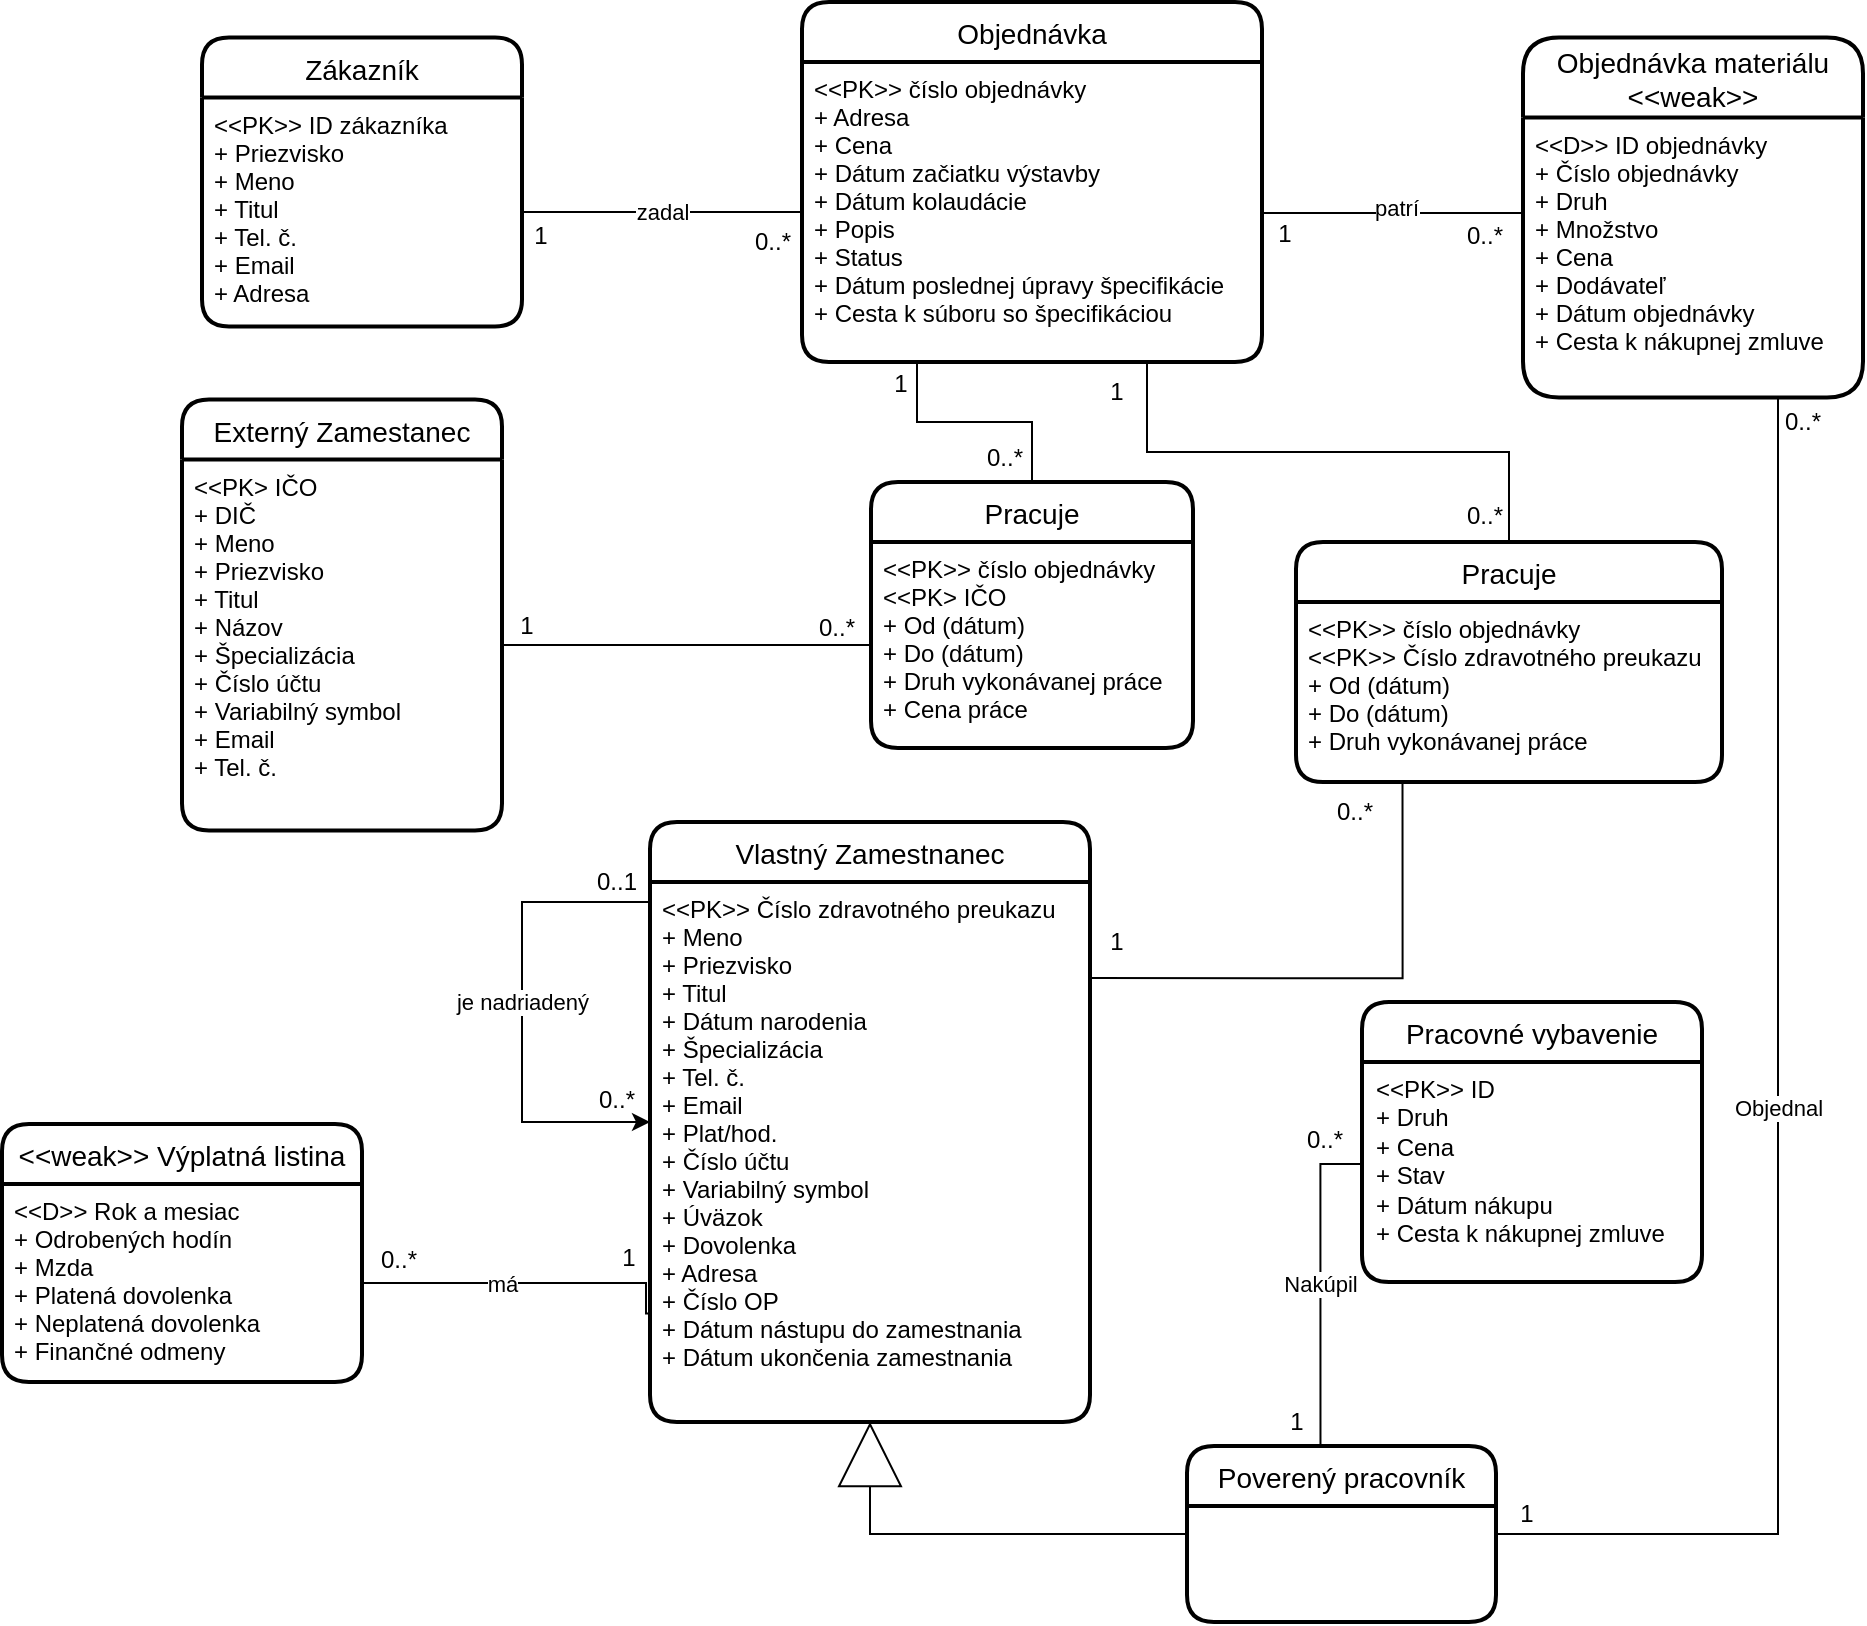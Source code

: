 <mxfile version="21.0.6" type="device"><diagram id="R2lEEEUBdFMjLlhIrx00" name="Page-1"><mxGraphModel dx="1886" dy="1963" grid="1" gridSize="10" guides="1" tooltips="1" connect="1" arrows="1" fold="1" page="1" pageScale="1" pageWidth="1100" pageHeight="850" math="0" shadow="0" extFonts="Permanent Marker^https://fonts.googleapis.com/css?family=Permanent+Marker"><root><mxCell id="0"/><mxCell id="1" parent="0"/><mxCell id="WbRXhTfq1AzP6aYUdEvd-15" value="Zákazník" style="swimlane;childLayout=stackLayout;horizontal=1;startSize=30;horizontalStack=0;rounded=1;fontSize=14;fontStyle=0;strokeWidth=2;resizeParent=0;resizeLast=1;shadow=0;dashed=0;align=center;" parent="1" vertex="1"><mxGeometry x="160" y="17.75" width="160" height="144.5" as="geometry"/></mxCell><mxCell id="WbRXhTfq1AzP6aYUdEvd-16" value="&lt;&lt;PK&gt;&gt; ID zákazníka&#10;+ Priezvisko&#10;+ Meno&#10;+ Titul&#10;+ Tel. č.&#10;+ Email&#10;+ Adresa" style="align=left;strokeColor=none;fillColor=none;spacingLeft=4;fontSize=12;verticalAlign=top;resizable=0;rotatable=0;part=1;" parent="WbRXhTfq1AzP6aYUdEvd-15" vertex="1"><mxGeometry y="30" width="160" height="114.5" as="geometry"/></mxCell><mxCell id="WbRXhTfq1AzP6aYUdEvd-19" value="Objednávka" style="swimlane;childLayout=stackLayout;horizontal=1;startSize=30;horizontalStack=0;rounded=1;fontSize=14;fontStyle=0;strokeWidth=2;resizeParent=0;resizeLast=1;shadow=0;dashed=0;align=center;" parent="1" vertex="1"><mxGeometry x="460" width="230" height="180" as="geometry"/></mxCell><mxCell id="WbRXhTfq1AzP6aYUdEvd-20" value="&lt;&lt;PK&gt;&gt; číslo objednávky&#10;+ Adresa&#10;+ Cena&#10;+ Dátum začiatku výstavby&#10;+ Dátum kolaudácie&#10;+ Popis&#10;+ Status&#10;+ Dátum poslednej úpravy špecifikácie&#10;+ Cesta k súboru so špecifikáciou" style="align=left;strokeColor=none;fillColor=none;spacingLeft=4;fontSize=12;verticalAlign=top;resizable=0;rotatable=0;part=1;" parent="WbRXhTfq1AzP6aYUdEvd-19" vertex="1"><mxGeometry y="30" width="230" height="150" as="geometry"/></mxCell><mxCell id="WbRXhTfq1AzP6aYUdEvd-22" value="Objednávka materiálu&#10;&lt;&lt;weak&gt;&gt;" style="swimlane;childLayout=stackLayout;horizontal=1;startSize=40;horizontalStack=0;rounded=1;fontSize=14;fontStyle=0;strokeWidth=2;resizeParent=0;resizeLast=1;shadow=0;dashed=0;align=center;" parent="1" vertex="1"><mxGeometry x="820.5" y="17.75" width="170" height="180" as="geometry"/></mxCell><mxCell id="WbRXhTfq1AzP6aYUdEvd-23" value="&lt;&lt;D&gt;&gt; ID objednávky&#10;+ Číslo objednávky&#10;+ Druh&#10;+ Množstvo&#10;+ Cena&#10;+ Dodávateľ&#10;+ Dátum objednávky&#10;+ Cesta k nákupnej zmluve" style="align=left;strokeColor=none;fillColor=none;spacingLeft=4;fontSize=12;verticalAlign=top;resizable=0;rotatable=0;part=1;" parent="WbRXhTfq1AzP6aYUdEvd-22" vertex="1"><mxGeometry y="40" width="170" height="140" as="geometry"/></mxCell><mxCell id="sjg6NtN6jocQQNS1QN74-61" style="edgeStyle=orthogonalEdgeStyle;rounded=0;orthogonalLoop=1;jettySize=auto;html=1;entryX=0.25;entryY=1;entryDx=0;entryDy=0;endArrow=none;endFill=0;exitX=1.004;exitY=0.178;exitDx=0;exitDy=0;exitPerimeter=0;" parent="1" source="WbRXhTfq1AzP6aYUdEvd-34" target="WbRXhTfq1AzP6aYUdEvd-57" edge="1"><mxGeometry relative="1" as="geometry"/></mxCell><mxCell id="WbRXhTfq1AzP6aYUdEvd-33" value="Vlastný Zamestnanec" style="swimlane;childLayout=stackLayout;horizontal=1;startSize=30;horizontalStack=0;rounded=1;fontSize=14;fontStyle=0;strokeWidth=2;resizeParent=0;resizeLast=1;shadow=0;dashed=0;align=center;" parent="1" vertex="1"><mxGeometry x="384" y="410" width="220" height="300" as="geometry"/></mxCell><mxCell id="WbRXhTfq1AzP6aYUdEvd-34" value="&lt;&lt;PK&gt;&gt; Číslo zdravotného preukazu&#10;+ Meno&#10;+ Priezvisko&#10;+ Titul&#10;+ Dátum narodenia&#10;+ Špecializácia&#10;+ Tel. č.&#10;+ Email&#10;+ Plat/hod.&#10;+ Číslo účtu&#10;+ Variabilný symbol&#10;+ Úväzok&#10;+ Dovolenka&#10;+ Adresa&#10;+ Číslo OP&#10;+ Dátum nástupu do zamestnania&#10;+ Dátum ukončenia zamestnania" style="align=left;strokeColor=none;fillColor=none;spacingLeft=4;fontSize=12;verticalAlign=top;resizable=0;rotatable=0;part=1;" parent="WbRXhTfq1AzP6aYUdEvd-33" vertex="1"><mxGeometry y="30" width="220" height="270" as="geometry"/></mxCell><mxCell id="spB5Ap5DTBKf8k36fPc2-1" value="je nadriadený" style="edgeStyle=orthogonalEdgeStyle;rounded=0;orthogonalLoop=1;jettySize=auto;html=1;exitX=0;exitY=0;exitDx=0;exitDy=0;entryX=0;entryY=0.5;entryDx=0;entryDy=0;endArrow=classic;endFill=1;" edge="1" parent="WbRXhTfq1AzP6aYUdEvd-33" source="WbRXhTfq1AzP6aYUdEvd-34" target="WbRXhTfq1AzP6aYUdEvd-33"><mxGeometry relative="1" as="geometry"><mxPoint x="-74" y="90" as="targetPoint"/><Array as="points"><mxPoint y="40"/><mxPoint x="-64" y="40"/><mxPoint x="-64" y="150"/></Array></mxGeometry></mxCell><mxCell id="WbRXhTfq1AzP6aYUdEvd-52" value="Objednal" style="edgeStyle=orthogonalEdgeStyle;rounded=0;orthogonalLoop=1;jettySize=auto;html=1;entryX=0.75;entryY=1;entryDx=0;entryDy=0;strokeColor=default;endArrow=none;endFill=0;exitX=1;exitY=0.5;exitDx=0;exitDy=0;" parent="1" target="WbRXhTfq1AzP6aYUdEvd-23" edge="1" source="aoO74jUVxIYqA_5dzbqs-19"><mxGeometry x="0.0" relative="1" as="geometry"><mxPoint x="781" y="765" as="sourcePoint"/><mxPoint as="offset"/></mxGeometry></mxCell><mxCell id="WbRXhTfq1AzP6aYUdEvd-53" value="zadal" style="edgeStyle=orthogonalEdgeStyle;rounded=0;orthogonalLoop=1;jettySize=auto;html=1;entryX=0;entryY=0.5;entryDx=0;entryDy=0;strokeColor=default;endArrow=none;endFill=0;" parent="1" source="WbRXhTfq1AzP6aYUdEvd-16" target="WbRXhTfq1AzP6aYUdEvd-20" edge="1"><mxGeometry relative="1" as="geometry"/></mxCell><mxCell id="WbRXhTfq1AzP6aYUdEvd-54" style="edgeStyle=orthogonalEdgeStyle;rounded=0;orthogonalLoop=1;jettySize=auto;html=1;exitX=1;exitY=0.5;exitDx=0;exitDy=0;entryX=0;entryY=0.25;entryDx=0;entryDy=0;strokeColor=default;endArrow=none;endFill=0;" parent="1" edge="1"><mxGeometry relative="1" as="geometry"><mxPoint x="690" y="105.5" as="sourcePoint"/><mxPoint x="820" y="100.5" as="targetPoint"/><Array as="points"><mxPoint x="820" y="105.5"/></Array></mxGeometry></mxCell><mxCell id="WbRXhTfq1AzP6aYUdEvd-55" value="patrí" style="edgeLabel;html=1;align=center;verticalAlign=middle;resizable=0;points=[];" parent="WbRXhTfq1AzP6aYUdEvd-54" vertex="1" connectable="0"><mxGeometry x="0.16" y="1" relative="1" as="geometry"><mxPoint x="-12" y="-2" as="offset"/></mxGeometry></mxCell><mxCell id="WbRXhTfq1AzP6aYUdEvd-59" style="edgeStyle=orthogonalEdgeStyle;rounded=0;orthogonalLoop=1;jettySize=auto;html=1;exitX=0.5;exitY=0;exitDx=0;exitDy=0;entryX=0.75;entryY=1;entryDx=0;entryDy=0;strokeColor=default;endArrow=none;endFill=0;" parent="1" source="WbRXhTfq1AzP6aYUdEvd-56" target="WbRXhTfq1AzP6aYUdEvd-20" edge="1"><mxGeometry relative="1" as="geometry"/></mxCell><mxCell id="WbRXhTfq1AzP6aYUdEvd-56" value="Pracuje" style="swimlane;childLayout=stackLayout;horizontal=1;startSize=30;horizontalStack=0;rounded=1;fontSize=14;fontStyle=0;strokeWidth=2;resizeParent=0;resizeLast=1;shadow=0;dashed=0;align=center;" parent="1" vertex="1"><mxGeometry x="707" y="270" width="213" height="120" as="geometry"/></mxCell><mxCell id="WbRXhTfq1AzP6aYUdEvd-57" value="&lt;&lt;PK&gt;&gt; číslo objednávky&#10;&lt;&lt;PK&gt;&gt; Číslo zdravotného preukazu&#10;+ Od (dátum)&#10;+ Do (dátum)&#10;+ Druh vykonávanej práce" style="align=left;strokeColor=none;fillColor=none;spacingLeft=4;fontSize=12;verticalAlign=top;resizable=0;rotatable=0;part=1;" parent="WbRXhTfq1AzP6aYUdEvd-56" vertex="1"><mxGeometry y="30" width="213" height="90" as="geometry"/></mxCell><mxCell id="WbRXhTfq1AzP6aYUdEvd-60" value="1" style="text;html=1;align=center;verticalAlign=middle;resizable=0;points=[];autosize=1;strokeColor=none;fillColor=none;" parent="1" vertex="1"><mxGeometry x="314" y="102" width="30" height="30" as="geometry"/></mxCell><mxCell id="WbRXhTfq1AzP6aYUdEvd-61" value="0..*" style="text;html=1;align=center;verticalAlign=middle;resizable=0;points=[];autosize=1;strokeColor=none;fillColor=none;" parent="1" vertex="1"><mxGeometry x="425" y="105" width="40" height="30" as="geometry"/></mxCell><mxCell id="WbRXhTfq1AzP6aYUdEvd-62" value="1" style="text;html=1;align=center;verticalAlign=middle;resizable=0;points=[];autosize=1;strokeColor=none;fillColor=none;" parent="1" vertex="1"><mxGeometry x="686" y="100.5" width="30" height="30" as="geometry"/></mxCell><mxCell id="WbRXhTfq1AzP6aYUdEvd-63" value="0..*" style="text;html=1;align=center;verticalAlign=middle;resizable=0;points=[];autosize=1;strokeColor=none;fillColor=none;" parent="1" vertex="1"><mxGeometry x="781" y="102" width="40" height="30" as="geometry"/></mxCell><mxCell id="WbRXhTfq1AzP6aYUdEvd-67" value="0..*" style="text;html=1;align=center;verticalAlign=middle;resizable=0;points=[];autosize=1;strokeColor=none;fillColor=none;" parent="1" vertex="1"><mxGeometry x="780.5" y="242" width="40" height="30" as="geometry"/></mxCell><mxCell id="WbRXhTfq1AzP6aYUdEvd-68" value="1" style="text;html=1;align=center;verticalAlign=middle;resizable=0;points=[];autosize=1;strokeColor=none;fillColor=none;" parent="1" vertex="1"><mxGeometry x="602" y="180" width="30" height="30" as="geometry"/></mxCell><mxCell id="WbRXhTfq1AzP6aYUdEvd-70" value="0..*" style="text;html=1;align=center;verticalAlign=middle;resizable=0;points=[];autosize=1;strokeColor=none;fillColor=none;" parent="1" vertex="1"><mxGeometry x="940" y="195" width="40" height="30" as="geometry"/></mxCell><mxCell id="sjg6NtN6jocQQNS1QN74-83" value="&lt;&lt;weak&gt;&gt; Výplatná listina" style="swimlane;childLayout=stackLayout;horizontal=1;startSize=30;horizontalStack=0;rounded=1;fontSize=14;fontStyle=0;strokeWidth=2;resizeParent=0;resizeLast=1;shadow=0;dashed=0;align=center;" parent="1" vertex="1"><mxGeometry x="60" y="561" width="180" height="129" as="geometry"/></mxCell><mxCell id="sjg6NtN6jocQQNS1QN74-84" value="&lt;&lt;D&gt;&gt; Rok a mesiac&#10;+ Odrobených hodín&#10;+ Mzda&#10;+ Platená dovolenka&#10;+ Neplatená dovolenka&#10;+ Finančné odmeny&#10;" style="align=left;strokeColor=none;fillColor=none;spacingLeft=4;fontSize=12;verticalAlign=top;resizable=0;rotatable=0;part=1;" parent="sjg6NtN6jocQQNS1QN74-83" vertex="1"><mxGeometry y="30" width="180" height="99" as="geometry"/></mxCell><mxCell id="YXxCfcDEVFQ8EHEEyasI-2" value="0..*" style="text;html=1;align=center;verticalAlign=middle;resizable=0;points=[];autosize=1;strokeColor=none;fillColor=none;" parent="1" vertex="1"><mxGeometry x="716" y="390" width="40" height="30" as="geometry"/></mxCell><mxCell id="aoO74jUVxIYqA_5dzbqs-7" value="1" style="text;html=1;align=center;verticalAlign=middle;resizable=0;points=[];autosize=1;strokeColor=none;fillColor=none;" parent="1" vertex="1"><mxGeometry x="602" y="455" width="30" height="30" as="geometry"/></mxCell><mxCell id="aoO74jUVxIYqA_5dzbqs-21" style="edgeStyle=orthogonalEdgeStyle;rounded=0;orthogonalLoop=1;jettySize=auto;html=1;entryX=0.5;entryY=1;entryDx=0;entryDy=0;endArrow=block;endFill=0;endSize=30;" parent="1" source="aoO74jUVxIYqA_5dzbqs-19" target="WbRXhTfq1AzP6aYUdEvd-34" edge="1"><mxGeometry relative="1" as="geometry"><mxPoint x="710.5" y="609" as="targetPoint"/></mxGeometry></mxCell><mxCell id="spB5Ap5DTBKf8k36fPc2-7" value="Nakúpil" style="edgeStyle=orthogonalEdgeStyle;rounded=0;orthogonalLoop=1;jettySize=auto;html=1;exitX=0.432;exitY=-0.009;exitDx=0;exitDy=0;entryX=-0.002;entryY=0.464;entryDx=0;entryDy=0;entryPerimeter=0;endArrow=none;endFill=0;exitPerimeter=0;" edge="1" parent="1" source="aoO74jUVxIYqA_5dzbqs-19" target="spB5Ap5DTBKf8k36fPc2-5"><mxGeometry relative="1" as="geometry"/></mxCell><mxCell id="aoO74jUVxIYqA_5dzbqs-19" value="Poverený pracovník" style="swimlane;childLayout=stackLayout;horizontal=1;startSize=30;horizontalStack=0;rounded=1;fontSize=14;fontStyle=0;strokeWidth=2;resizeParent=0;resizeLast=1;shadow=0;dashed=0;align=center;" parent="1" vertex="1"><mxGeometry x="652.5" y="722" width="154.5" height="88" as="geometry"/></mxCell><mxCell id="aoO74jUVxIYqA_5dzbqs-30" value="1" style="text;html=1;align=center;verticalAlign=middle;resizable=0;points=[];autosize=1;strokeColor=none;fillColor=none;" parent="1" vertex="1"><mxGeometry x="807" y="741" width="30" height="30" as="geometry"/></mxCell><mxCell id="aoO74jUVxIYqA_5dzbqs-31" value="má" style="edgeStyle=orthogonalEdgeStyle;rounded=0;orthogonalLoop=1;jettySize=auto;html=1;endArrow=none;endFill=0;exitX=1;exitY=0.5;exitDx=0;exitDy=0;entryX=-0.001;entryY=0.799;entryDx=0;entryDy=0;entryPerimeter=0;" parent="1" source="sjg6NtN6jocQQNS1QN74-84" target="WbRXhTfq1AzP6aYUdEvd-34" edge="1"><mxGeometry x="-0.119" relative="1" as="geometry"><mxPoint x="170" y="480" as="sourcePoint"/><mxPoint x="370" y="670" as="targetPoint"/><Array as="points"><mxPoint x="240" y="640"/><mxPoint x="382" y="640"/></Array><mxPoint as="offset"/></mxGeometry></mxCell><mxCell id="aoO74jUVxIYqA_5dzbqs-32" value="0..*" style="text;html=1;align=center;verticalAlign=middle;resizable=0;points=[];autosize=1;strokeColor=none;fillColor=none;" parent="1" vertex="1"><mxGeometry x="238" y="614" width="40" height="30" as="geometry"/></mxCell><mxCell id="aoO74jUVxIYqA_5dzbqs-33" value="1" style="text;html=1;align=center;verticalAlign=middle;resizable=0;points=[];autosize=1;strokeColor=none;fillColor=none;" parent="1" vertex="1"><mxGeometry x="358" y="613" width="30" height="30" as="geometry"/></mxCell><mxCell id="aoO74jUVxIYqA_5dzbqs-37" style="edgeStyle=orthogonalEdgeStyle;rounded=0;orthogonalLoop=1;jettySize=auto;html=1;entryX=0.25;entryY=1;entryDx=0;entryDy=0;endArrow=none;endFill=0;" parent="1" source="aoO74jUVxIYqA_5dzbqs-35" target="WbRXhTfq1AzP6aYUdEvd-20" edge="1"><mxGeometry relative="1" as="geometry"/></mxCell><mxCell id="aoO74jUVxIYqA_5dzbqs-35" value="Pracuje" style="swimlane;childLayout=stackLayout;horizontal=1;startSize=30;horizontalStack=0;rounded=1;fontSize=14;fontStyle=0;strokeWidth=2;resizeParent=0;resizeLast=1;shadow=0;dashed=0;align=center;" parent="1" vertex="1"><mxGeometry x="494.5" y="240" width="161" height="133" as="geometry"/></mxCell><mxCell id="aoO74jUVxIYqA_5dzbqs-36" value="&lt;&lt;PK&gt;&gt; číslo objednávky&#10;&lt;&lt;PK&gt; IČO&#10;+ Od (dátum)&#10;+ Do (dátum)&#10;+ Druh vykonávanej práce&#10;+ Cena práce" style="align=left;strokeColor=none;fillColor=none;spacingLeft=4;fontSize=12;verticalAlign=top;resizable=0;rotatable=0;part=1;" parent="aoO74jUVxIYqA_5dzbqs-35" vertex="1"><mxGeometry y="30" width="161" height="103" as="geometry"/></mxCell><mxCell id="aoO74jUVxIYqA_5dzbqs-38" value="1" style="text;html=1;align=center;verticalAlign=middle;resizable=0;points=[];autosize=1;strokeColor=none;fillColor=none;" parent="1" vertex="1"><mxGeometry x="494" y="176" width="30" height="30" as="geometry"/></mxCell><mxCell id="aoO74jUVxIYqA_5dzbqs-39" value="0..*" style="text;html=1;align=center;verticalAlign=middle;resizable=0;points=[];autosize=1;strokeColor=none;fillColor=none;" parent="1" vertex="1"><mxGeometry x="541" y="213" width="40" height="30" as="geometry"/></mxCell><mxCell id="aoO74jUVxIYqA_5dzbqs-42" value="Externý Zamestanec" style="swimlane;childLayout=stackLayout;horizontal=1;startSize=30;horizontalStack=0;rounded=1;fontSize=14;fontStyle=0;strokeWidth=2;resizeParent=0;resizeLast=1;shadow=0;dashed=0;align=center;" parent="1" vertex="1"><mxGeometry x="150" y="198.75" width="160" height="215.5" as="geometry"/></mxCell><mxCell id="aoO74jUVxIYqA_5dzbqs-43" value="&lt;&lt;PK&gt; IČO&#10;+ DIČ&#10;+ Meno&#10;+ Priezvisko&#10;+ Titul&#10;+ Názov&#10;+ Špecializácia&#10;+ Číslo účtu&#10;+ Variabilný symbol&#10;+ Email&#10;+ Tel. č." style="align=left;strokeColor=none;fillColor=none;spacingLeft=4;fontSize=12;verticalAlign=top;resizable=0;rotatable=0;part=1;" parent="aoO74jUVxIYqA_5dzbqs-42" vertex="1"><mxGeometry y="30" width="160" height="185.5" as="geometry"/></mxCell><mxCell id="aoO74jUVxIYqA_5dzbqs-49" style="edgeStyle=orthogonalEdgeStyle;rounded=0;orthogonalLoop=1;jettySize=auto;html=1;entryX=0;entryY=0.5;entryDx=0;entryDy=0;endArrow=none;endFill=0;" parent="1" source="aoO74jUVxIYqA_5dzbqs-43" target="aoO74jUVxIYqA_5dzbqs-36" edge="1"><mxGeometry relative="1" as="geometry"/></mxCell><mxCell id="aoO74jUVxIYqA_5dzbqs-50" value="0..*" style="text;html=1;align=center;verticalAlign=middle;resizable=0;points=[];autosize=1;strokeColor=none;fillColor=none;" parent="1" vertex="1"><mxGeometry x="457" y="298" width="40" height="30" as="geometry"/></mxCell><mxCell id="aoO74jUVxIYqA_5dzbqs-51" value="1" style="text;html=1;align=center;verticalAlign=middle;resizable=0;points=[];autosize=1;strokeColor=none;fillColor=none;" parent="1" vertex="1"><mxGeometry x="307" y="297" width="30" height="30" as="geometry"/></mxCell><mxCell id="spB5Ap5DTBKf8k36fPc2-2" value="0..*" style="text;html=1;align=center;verticalAlign=middle;resizable=0;points=[];autosize=1;strokeColor=none;fillColor=none;" vertex="1" parent="1"><mxGeometry x="347" y="534" width="40" height="30" as="geometry"/></mxCell><mxCell id="spB5Ap5DTBKf8k36fPc2-3" value="0..1" style="text;html=1;align=center;verticalAlign=middle;resizable=0;points=[];autosize=1;strokeColor=none;fillColor=none;" vertex="1" parent="1"><mxGeometry x="347" y="425" width="40" height="30" as="geometry"/></mxCell><mxCell id="spB5Ap5DTBKf8k36fPc2-4" value="Pracovné vybavenie" style="swimlane;childLayout=stackLayout;horizontal=1;startSize=30;horizontalStack=0;rounded=1;fontSize=14;fontStyle=0;strokeWidth=2;resizeParent=0;resizeLast=1;shadow=0;dashed=0;align=center;verticalAlign=middle;" vertex="1" parent="1"><mxGeometry x="740" y="500" width="170" height="140" as="geometry"/></mxCell><mxCell id="spB5Ap5DTBKf8k36fPc2-5" value="&amp;lt;&amp;lt;PK&amp;gt;&amp;gt; ID&lt;br&gt;+ Druh&lt;br&gt;+ Cena&lt;br&gt;+ Stav&lt;br&gt;+ Dátum nákupu&lt;br&gt;+ Cesta k nákupnej zmluve" style="text;html=1;align=left;verticalAlign=top;resizable=0;points=[];autosize=1;strokeColor=none;fillColor=none;spacingLeft=5;" vertex="1" parent="spB5Ap5DTBKf8k36fPc2-4"><mxGeometry y="30" width="170" height="110" as="geometry"/></mxCell><mxCell id="spB5Ap5DTBKf8k36fPc2-8" value="0..*" style="text;html=1;align=center;verticalAlign=middle;resizable=0;points=[];autosize=1;strokeColor=none;fillColor=none;" vertex="1" parent="1"><mxGeometry x="701" y="554" width="40" height="30" as="geometry"/></mxCell><mxCell id="spB5Ap5DTBKf8k36fPc2-9" value="1" style="text;html=1;align=center;verticalAlign=middle;resizable=0;points=[];autosize=1;strokeColor=none;fillColor=none;" vertex="1" parent="1"><mxGeometry x="692" y="695" width="30" height="30" as="geometry"/></mxCell></root></mxGraphModel></diagram></mxfile>